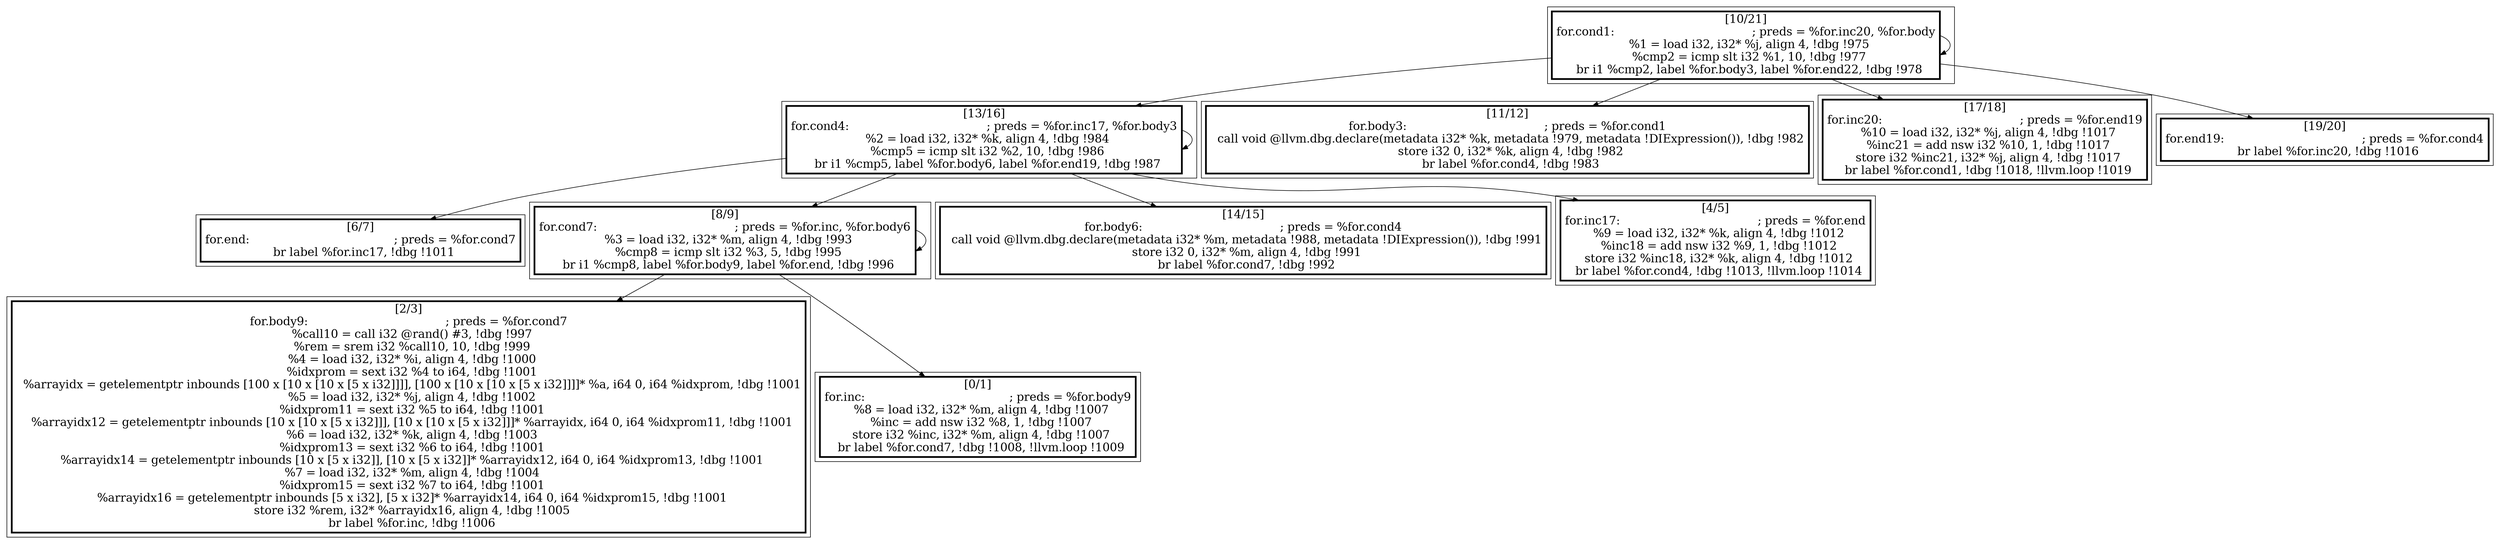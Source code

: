 
digraph G {



node268->node262 [ ]
node263->node260 [ ]
node265->node269 [ ]
node263->node259 [ ]
node268->node263 [ ]
node265->node268 [ ]
node268->node267 [ ]
node265->node266 [ ]
node268->node268 [ ]
node268->node261 [ ]
node265->node264 [ ]
node263->node263 [ ]
node265->node265 [ ]


subgraph cluster10 {


node269 [penwidth=3.0,fontsize=20,shape=rectangle,label="[11/12]
for.body3:                                        ; preds = %for.cond1
  call void @llvm.dbg.declare(metadata i32* %k, metadata !979, metadata !DIExpression()), !dbg !982
  store i32 0, i32* %k, align 4, !dbg !982
  br label %for.cond4, !dbg !983
" ]



}

subgraph cluster9 {


node268 [penwidth=3.0,fontsize=20,shape=rectangle,label="[13/16]
for.cond4:                                        ; preds = %for.inc17, %for.body3
  %2 = load i32, i32* %k, align 4, !dbg !984
  %cmp5 = icmp slt i32 %2, 10, !dbg !986
  br i1 %cmp5, label %for.body6, label %for.end19, !dbg !987
" ]



}

subgraph cluster8 {


node267 [penwidth=3.0,fontsize=20,shape=rectangle,label="[14/15]
for.body6:                                        ; preds = %for.cond4
  call void @llvm.dbg.declare(metadata i32* %m, metadata !988, metadata !DIExpression()), !dbg !991
  store i32 0, i32* %m, align 4, !dbg !991
  br label %for.cond7, !dbg !992
" ]



}

subgraph cluster7 {


node266 [penwidth=3.0,fontsize=20,shape=rectangle,label="[17/18]
for.inc20:                                        ; preds = %for.end19
  %10 = load i32, i32* %j, align 4, !dbg !1017
  %inc21 = add nsw i32 %10, 1, !dbg !1017
  store i32 %inc21, i32* %j, align 4, !dbg !1017
  br label %for.cond1, !dbg !1018, !llvm.loop !1019
" ]



}

subgraph cluster6 {


node265 [penwidth=3.0,fontsize=20,shape=rectangle,label="[10/21]
for.cond1:                                        ; preds = %for.inc20, %for.body
  %1 = load i32, i32* %j, align 4, !dbg !975
  %cmp2 = icmp slt i32 %1, 10, !dbg !977
  br i1 %cmp2, label %for.body3, label %for.end22, !dbg !978
" ]



}

subgraph cluster0 {


node259 [penwidth=3.0,fontsize=20,shape=rectangle,label="[0/1]
for.inc:                                          ; preds = %for.body9
  %8 = load i32, i32* %m, align 4, !dbg !1007
  %inc = add nsw i32 %8, 1, !dbg !1007
  store i32 %inc, i32* %m, align 4, !dbg !1007
  br label %for.cond7, !dbg !1008, !llvm.loop !1009
" ]



}

subgraph cluster5 {


node264 [penwidth=3.0,fontsize=20,shape=rectangle,label="[19/20]
for.end19:                                        ; preds = %for.cond4
  br label %for.inc20, !dbg !1016
" ]



}

subgraph cluster1 {


node260 [penwidth=3.0,fontsize=20,shape=rectangle,label="[2/3]
for.body9:                                        ; preds = %for.cond7
  %call10 = call i32 @rand() #3, !dbg !997
  %rem = srem i32 %call10, 10, !dbg !999
  %4 = load i32, i32* %i, align 4, !dbg !1000
  %idxprom = sext i32 %4 to i64, !dbg !1001
  %arrayidx = getelementptr inbounds [100 x [10 x [10 x [5 x i32]]]], [100 x [10 x [10 x [5 x i32]]]]* %a, i64 0, i64 %idxprom, !dbg !1001
  %5 = load i32, i32* %j, align 4, !dbg !1002
  %idxprom11 = sext i32 %5 to i64, !dbg !1001
  %arrayidx12 = getelementptr inbounds [10 x [10 x [5 x i32]]], [10 x [10 x [5 x i32]]]* %arrayidx, i64 0, i64 %idxprom11, !dbg !1001
  %6 = load i32, i32* %k, align 4, !dbg !1003
  %idxprom13 = sext i32 %6 to i64, !dbg !1001
  %arrayidx14 = getelementptr inbounds [10 x [5 x i32]], [10 x [5 x i32]]* %arrayidx12, i64 0, i64 %idxprom13, !dbg !1001
  %7 = load i32, i32* %m, align 4, !dbg !1004
  %idxprom15 = sext i32 %7 to i64, !dbg !1001
  %arrayidx16 = getelementptr inbounds [5 x i32], [5 x i32]* %arrayidx14, i64 0, i64 %idxprom15, !dbg !1001
  store i32 %rem, i32* %arrayidx16, align 4, !dbg !1005
  br label %for.inc, !dbg !1006
" ]



}

subgraph cluster2 {


node261 [penwidth=3.0,fontsize=20,shape=rectangle,label="[4/5]
for.inc17:                                        ; preds = %for.end
  %9 = load i32, i32* %k, align 4, !dbg !1012
  %inc18 = add nsw i32 %9, 1, !dbg !1012
  store i32 %inc18, i32* %k, align 4, !dbg !1012
  br label %for.cond4, !dbg !1013, !llvm.loop !1014
" ]



}

subgraph cluster3 {


node262 [penwidth=3.0,fontsize=20,shape=rectangle,label="[6/7]
for.end:                                          ; preds = %for.cond7
  br label %for.inc17, !dbg !1011
" ]



}

subgraph cluster4 {


node263 [penwidth=3.0,fontsize=20,shape=rectangle,label="[8/9]
for.cond7:                                        ; preds = %for.inc, %for.body6
  %3 = load i32, i32* %m, align 4, !dbg !993
  %cmp8 = icmp slt i32 %3, 5, !dbg !995
  br i1 %cmp8, label %for.body9, label %for.end, !dbg !996
" ]



}

}
